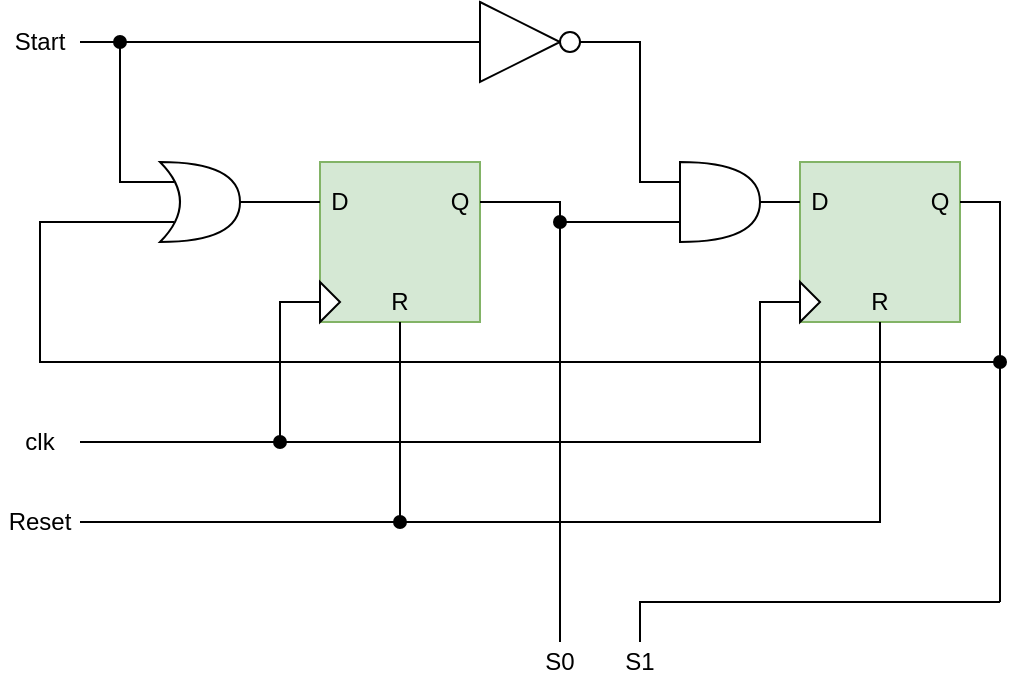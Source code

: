 <mxfile version="14.2.4" type="device"><diagram id="OjvjOQxZKe5JnN2JTRcf" name="Page-1"><mxGraphModel dx="1422" dy="705" grid="1" gridSize="10" guides="1" tooltips="1" connect="1" arrows="1" fold="1" page="1" pageScale="1" pageWidth="850" pageHeight="1100" math="0" shadow="0"><root><mxCell id="0"/><mxCell id="1" parent="0"/><mxCell id="0pobI7jxSC6gzCJXTfoS-1" value="" style="rounded=0;whiteSpace=wrap;html=1;fillColor=#d5e8d4;strokeColor=#82b366;" vertex="1" parent="1"><mxGeometry x="360" y="240" width="80" height="80" as="geometry"/></mxCell><mxCell id="0pobI7jxSC6gzCJXTfoS-2" value="" style="rounded=0;whiteSpace=wrap;html=1;fillColor=#d5e8d4;strokeColor=#82b366;" vertex="1" parent="1"><mxGeometry x="600" y="240" width="80" height="80" as="geometry"/></mxCell><mxCell id="0pobI7jxSC6gzCJXTfoS-3" value="D" style="text;html=1;strokeColor=none;fillColor=none;align=center;verticalAlign=middle;whiteSpace=wrap;rounded=0;" vertex="1" parent="1"><mxGeometry x="350" y="250" width="40" height="20" as="geometry"/></mxCell><mxCell id="0pobI7jxSC6gzCJXTfoS-4" value="D" style="text;html=1;strokeColor=none;fillColor=none;align=center;verticalAlign=middle;whiteSpace=wrap;rounded=0;" vertex="1" parent="1"><mxGeometry x="590" y="250" width="40" height="20" as="geometry"/></mxCell><mxCell id="0pobI7jxSC6gzCJXTfoS-6" value="" style="triangle;whiteSpace=wrap;html=1;" vertex="1" parent="1"><mxGeometry x="360" y="300" width="10" height="20" as="geometry"/></mxCell><mxCell id="0pobI7jxSC6gzCJXTfoS-7" value="" style="triangle;whiteSpace=wrap;html=1;" vertex="1" parent="1"><mxGeometry x="600" y="300" width="10" height="20" as="geometry"/></mxCell><mxCell id="0pobI7jxSC6gzCJXTfoS-8" value="Q" style="text;html=1;strokeColor=none;fillColor=none;align=center;verticalAlign=middle;whiteSpace=wrap;rounded=0;" vertex="1" parent="1"><mxGeometry x="410" y="250" width="40" height="20" as="geometry"/></mxCell><mxCell id="0pobI7jxSC6gzCJXTfoS-9" value="Q" style="text;html=1;strokeColor=none;fillColor=none;align=center;verticalAlign=middle;whiteSpace=wrap;rounded=0;" vertex="1" parent="1"><mxGeometry x="650" y="250" width="40" height="20" as="geometry"/></mxCell><mxCell id="0pobI7jxSC6gzCJXTfoS-11" value="Start" style="text;html=1;strokeColor=none;fillColor=none;align=center;verticalAlign=middle;whiteSpace=wrap;rounded=0;" vertex="1" parent="1"><mxGeometry x="200" y="170" width="40" height="20" as="geometry"/></mxCell><mxCell id="0pobI7jxSC6gzCJXTfoS-12" value="R" style="text;html=1;strokeColor=none;fillColor=none;align=center;verticalAlign=middle;whiteSpace=wrap;rounded=0;" vertex="1" parent="1"><mxGeometry x="380" y="300" width="40" height="20" as="geometry"/></mxCell><mxCell id="0pobI7jxSC6gzCJXTfoS-13" value="R" style="text;html=1;strokeColor=none;fillColor=none;align=center;verticalAlign=middle;whiteSpace=wrap;rounded=0;" vertex="1" parent="1"><mxGeometry x="620" y="300" width="40" height="20" as="geometry"/></mxCell><mxCell id="0pobI7jxSC6gzCJXTfoS-15" value="Reset" style="text;html=1;strokeColor=none;fillColor=none;align=center;verticalAlign=middle;whiteSpace=wrap;rounded=0;" vertex="1" parent="1"><mxGeometry x="200" y="410" width="40" height="20" as="geometry"/></mxCell><mxCell id="0pobI7jxSC6gzCJXTfoS-16" value="" style="endArrow=none;html=1;exitX=1;exitY=0.5;exitDx=0;exitDy=0;entryX=0.5;entryY=1;entryDx=0;entryDy=0;rounded=0;" edge="1" parent="1" source="0pobI7jxSC6gzCJXTfoS-15" target="0pobI7jxSC6gzCJXTfoS-12"><mxGeometry width="50" height="50" relative="1" as="geometry"><mxPoint x="400" y="420" as="sourcePoint"/><mxPoint x="450" y="370" as="targetPoint"/><Array as="points"><mxPoint x="400" y="420"/></Array></mxGeometry></mxCell><mxCell id="0pobI7jxSC6gzCJXTfoS-17" value="" style="endArrow=none;html=1;entryX=0.5;entryY=1;entryDx=0;entryDy=0;rounded=0;startArrow=oval;startFill=1;" edge="1" parent="1" target="0pobI7jxSC6gzCJXTfoS-13"><mxGeometry width="50" height="50" relative="1" as="geometry"><mxPoint x="400" y="420" as="sourcePoint"/><mxPoint x="450" y="370" as="targetPoint"/><Array as="points"><mxPoint x="640" y="420"/></Array></mxGeometry></mxCell><mxCell id="0pobI7jxSC6gzCJXTfoS-18" value="clk" style="text;html=1;strokeColor=none;fillColor=none;align=center;verticalAlign=middle;whiteSpace=wrap;rounded=0;" vertex="1" parent="1"><mxGeometry x="200" y="370" width="40" height="20" as="geometry"/></mxCell><mxCell id="0pobI7jxSC6gzCJXTfoS-19" value="" style="endArrow=none;html=1;exitX=1;exitY=0.5;exitDx=0;exitDy=0;entryX=0;entryY=0.5;entryDx=0;entryDy=0;rounded=0;" edge="1" parent="1" source="0pobI7jxSC6gzCJXTfoS-18" target="0pobI7jxSC6gzCJXTfoS-6"><mxGeometry width="50" height="50" relative="1" as="geometry"><mxPoint x="260" y="390" as="sourcePoint"/><mxPoint x="450" y="370" as="targetPoint"/><Array as="points"><mxPoint x="340" y="380"/><mxPoint x="340" y="310"/></Array></mxGeometry></mxCell><mxCell id="0pobI7jxSC6gzCJXTfoS-20" value="" style="endArrow=none;html=1;entryX=0;entryY=0.5;entryDx=0;entryDy=0;rounded=0;startArrow=oval;startFill=1;" edge="1" parent="1" target="0pobI7jxSC6gzCJXTfoS-7"><mxGeometry width="50" height="50" relative="1" as="geometry"><mxPoint x="340" y="380" as="sourcePoint"/><mxPoint x="450" y="370" as="targetPoint"/><Array as="points"><mxPoint x="580" y="380"/><mxPoint x="580" y="310"/></Array></mxGeometry></mxCell><mxCell id="0pobI7jxSC6gzCJXTfoS-21" value="" style="shape=xor;whiteSpace=wrap;html=1;" vertex="1" parent="1"><mxGeometry x="280" y="240" width="40" height="40" as="geometry"/></mxCell><mxCell id="0pobI7jxSC6gzCJXTfoS-22" value="" style="endArrow=none;html=1;strokeColor=#000000;exitX=1;exitY=0.5;exitDx=0;exitDy=0;entryX=0.175;entryY=0.25;entryDx=0;entryDy=0;entryPerimeter=0;rounded=0;" edge="1" parent="1" source="0pobI7jxSC6gzCJXTfoS-11" target="0pobI7jxSC6gzCJXTfoS-21"><mxGeometry width="50" height="50" relative="1" as="geometry"><mxPoint x="400" y="420" as="sourcePoint"/><mxPoint x="450" y="370" as="targetPoint"/><Array as="points"><mxPoint x="260" y="180"/><mxPoint x="260" y="250"/></Array></mxGeometry></mxCell><mxCell id="0pobI7jxSC6gzCJXTfoS-23" value="" style="endArrow=none;html=1;strokeColor=#000000;exitX=1;exitY=0.5;exitDx=0;exitDy=0;exitPerimeter=0;" edge="1" parent="1" source="0pobI7jxSC6gzCJXTfoS-21"><mxGeometry width="50" height="50" relative="1" as="geometry"><mxPoint x="400" y="420" as="sourcePoint"/><mxPoint x="360" y="260" as="targetPoint"/></mxGeometry></mxCell><mxCell id="0pobI7jxSC6gzCJXTfoS-24" value="" style="endArrow=none;html=1;strokeColor=#000000;exitX=0.175;exitY=0.75;exitDx=0;exitDy=0;exitPerimeter=0;entryX=1;entryY=0.25;entryDx=0;entryDy=0;rounded=0;" edge="1" parent="1" source="0pobI7jxSC6gzCJXTfoS-21" target="0pobI7jxSC6gzCJXTfoS-2"><mxGeometry width="50" height="50" relative="1" as="geometry"><mxPoint x="400" y="420" as="sourcePoint"/><mxPoint x="700" y="310" as="targetPoint"/><Array as="points"><mxPoint x="220" y="270"/><mxPoint x="220" y="340"/><mxPoint x="700" y="340"/><mxPoint x="700" y="260"/></Array></mxGeometry></mxCell><mxCell id="0pobI7jxSC6gzCJXTfoS-25" value="" style="triangle;whiteSpace=wrap;html=1;" vertex="1" parent="1"><mxGeometry x="440" y="160" width="40" height="40" as="geometry"/></mxCell><mxCell id="0pobI7jxSC6gzCJXTfoS-26" value="" style="endArrow=none;html=1;strokeColor=#000000;entryX=0;entryY=0.5;entryDx=0;entryDy=0;startArrow=oval;startFill=1;" edge="1" parent="1" target="0pobI7jxSC6gzCJXTfoS-25"><mxGeometry width="50" height="50" relative="1" as="geometry"><mxPoint x="260" y="180" as="sourcePoint"/><mxPoint x="450" y="370" as="targetPoint"/></mxGeometry></mxCell><mxCell id="0pobI7jxSC6gzCJXTfoS-27" value="" style="ellipse;whiteSpace=wrap;html=1;aspect=fixed;" vertex="1" parent="1"><mxGeometry x="480" y="175" width="10" height="10" as="geometry"/></mxCell><mxCell id="0pobI7jxSC6gzCJXTfoS-28" value="" style="shape=or;whiteSpace=wrap;html=1;" vertex="1" parent="1"><mxGeometry x="540" y="240" width="40" height="40" as="geometry"/></mxCell><mxCell id="0pobI7jxSC6gzCJXTfoS-29" value="" style="endArrow=none;html=1;strokeColor=#000000;entryX=1;entryY=0.5;entryDx=0;entryDy=0;exitX=0;exitY=0.25;exitDx=0;exitDy=0;exitPerimeter=0;rounded=0;" edge="1" parent="1" source="0pobI7jxSC6gzCJXTfoS-28" target="0pobI7jxSC6gzCJXTfoS-27"><mxGeometry width="50" height="50" relative="1" as="geometry"><mxPoint x="400" y="420" as="sourcePoint"/><mxPoint x="450" y="370" as="targetPoint"/><Array as="points"><mxPoint x="520" y="250"/><mxPoint x="520" y="180"/></Array></mxGeometry></mxCell><mxCell id="0pobI7jxSC6gzCJXTfoS-30" value="" style="endArrow=none;html=1;strokeColor=#000000;exitX=0;exitY=0.25;exitDx=0;exitDy=0;entryX=1;entryY=0.5;entryDx=0;entryDy=0;entryPerimeter=0;" edge="1" parent="1" source="0pobI7jxSC6gzCJXTfoS-2" target="0pobI7jxSC6gzCJXTfoS-28"><mxGeometry width="50" height="50" relative="1" as="geometry"><mxPoint x="580" y="200" as="sourcePoint"/><mxPoint x="450" y="370" as="targetPoint"/></mxGeometry></mxCell><mxCell id="0pobI7jxSC6gzCJXTfoS-31" value="" style="endArrow=none;html=1;strokeColor=#000000;exitX=0;exitY=0.75;exitDx=0;exitDy=0;exitPerimeter=0;entryX=1;entryY=0.25;entryDx=0;entryDy=0;rounded=0;" edge="1" parent="1" source="0pobI7jxSC6gzCJXTfoS-28" target="0pobI7jxSC6gzCJXTfoS-1"><mxGeometry width="50" height="50" relative="1" as="geometry"><mxPoint x="400" y="420" as="sourcePoint"/><mxPoint x="470" y="280" as="targetPoint"/><Array as="points"><mxPoint x="480" y="270"/><mxPoint x="480" y="260"/></Array></mxGeometry></mxCell><mxCell id="0pobI7jxSC6gzCJXTfoS-32" value="" style="endArrow=oval;html=1;strokeColor=#000000;startArrow=none;startFill=0;endFill=1;" edge="1" parent="1"><mxGeometry width="50" height="50" relative="1" as="geometry"><mxPoint x="480" y="480" as="sourcePoint"/><mxPoint x="480" y="270" as="targetPoint"/></mxGeometry></mxCell><mxCell id="0pobI7jxSC6gzCJXTfoS-33" value="" style="endArrow=none;html=1;strokeColor=#000000;startArrow=oval;startFill=1;" edge="1" parent="1"><mxGeometry width="50" height="50" relative="1" as="geometry"><mxPoint x="700" y="340" as="sourcePoint"/><mxPoint x="700" y="460" as="targetPoint"/></mxGeometry></mxCell><mxCell id="0pobI7jxSC6gzCJXTfoS-34" value="" style="endArrow=none;html=1;strokeColor=#000000;rounded=0;" edge="1" parent="1"><mxGeometry width="50" height="50" relative="1" as="geometry"><mxPoint x="520" y="480" as="sourcePoint"/><mxPoint x="700" y="460" as="targetPoint"/><Array as="points"><mxPoint x="520" y="460"/></Array></mxGeometry></mxCell><mxCell id="0pobI7jxSC6gzCJXTfoS-35" value="S0" style="text;html=1;strokeColor=none;fillColor=none;align=center;verticalAlign=middle;whiteSpace=wrap;rounded=0;" vertex="1" parent="1"><mxGeometry x="460" y="480" width="40" height="20" as="geometry"/></mxCell><mxCell id="0pobI7jxSC6gzCJXTfoS-36" value="S1" style="text;html=1;strokeColor=none;fillColor=none;align=center;verticalAlign=middle;whiteSpace=wrap;rounded=0;" vertex="1" parent="1"><mxGeometry x="500" y="480" width="40" height="20" as="geometry"/></mxCell></root></mxGraphModel></diagram></mxfile>